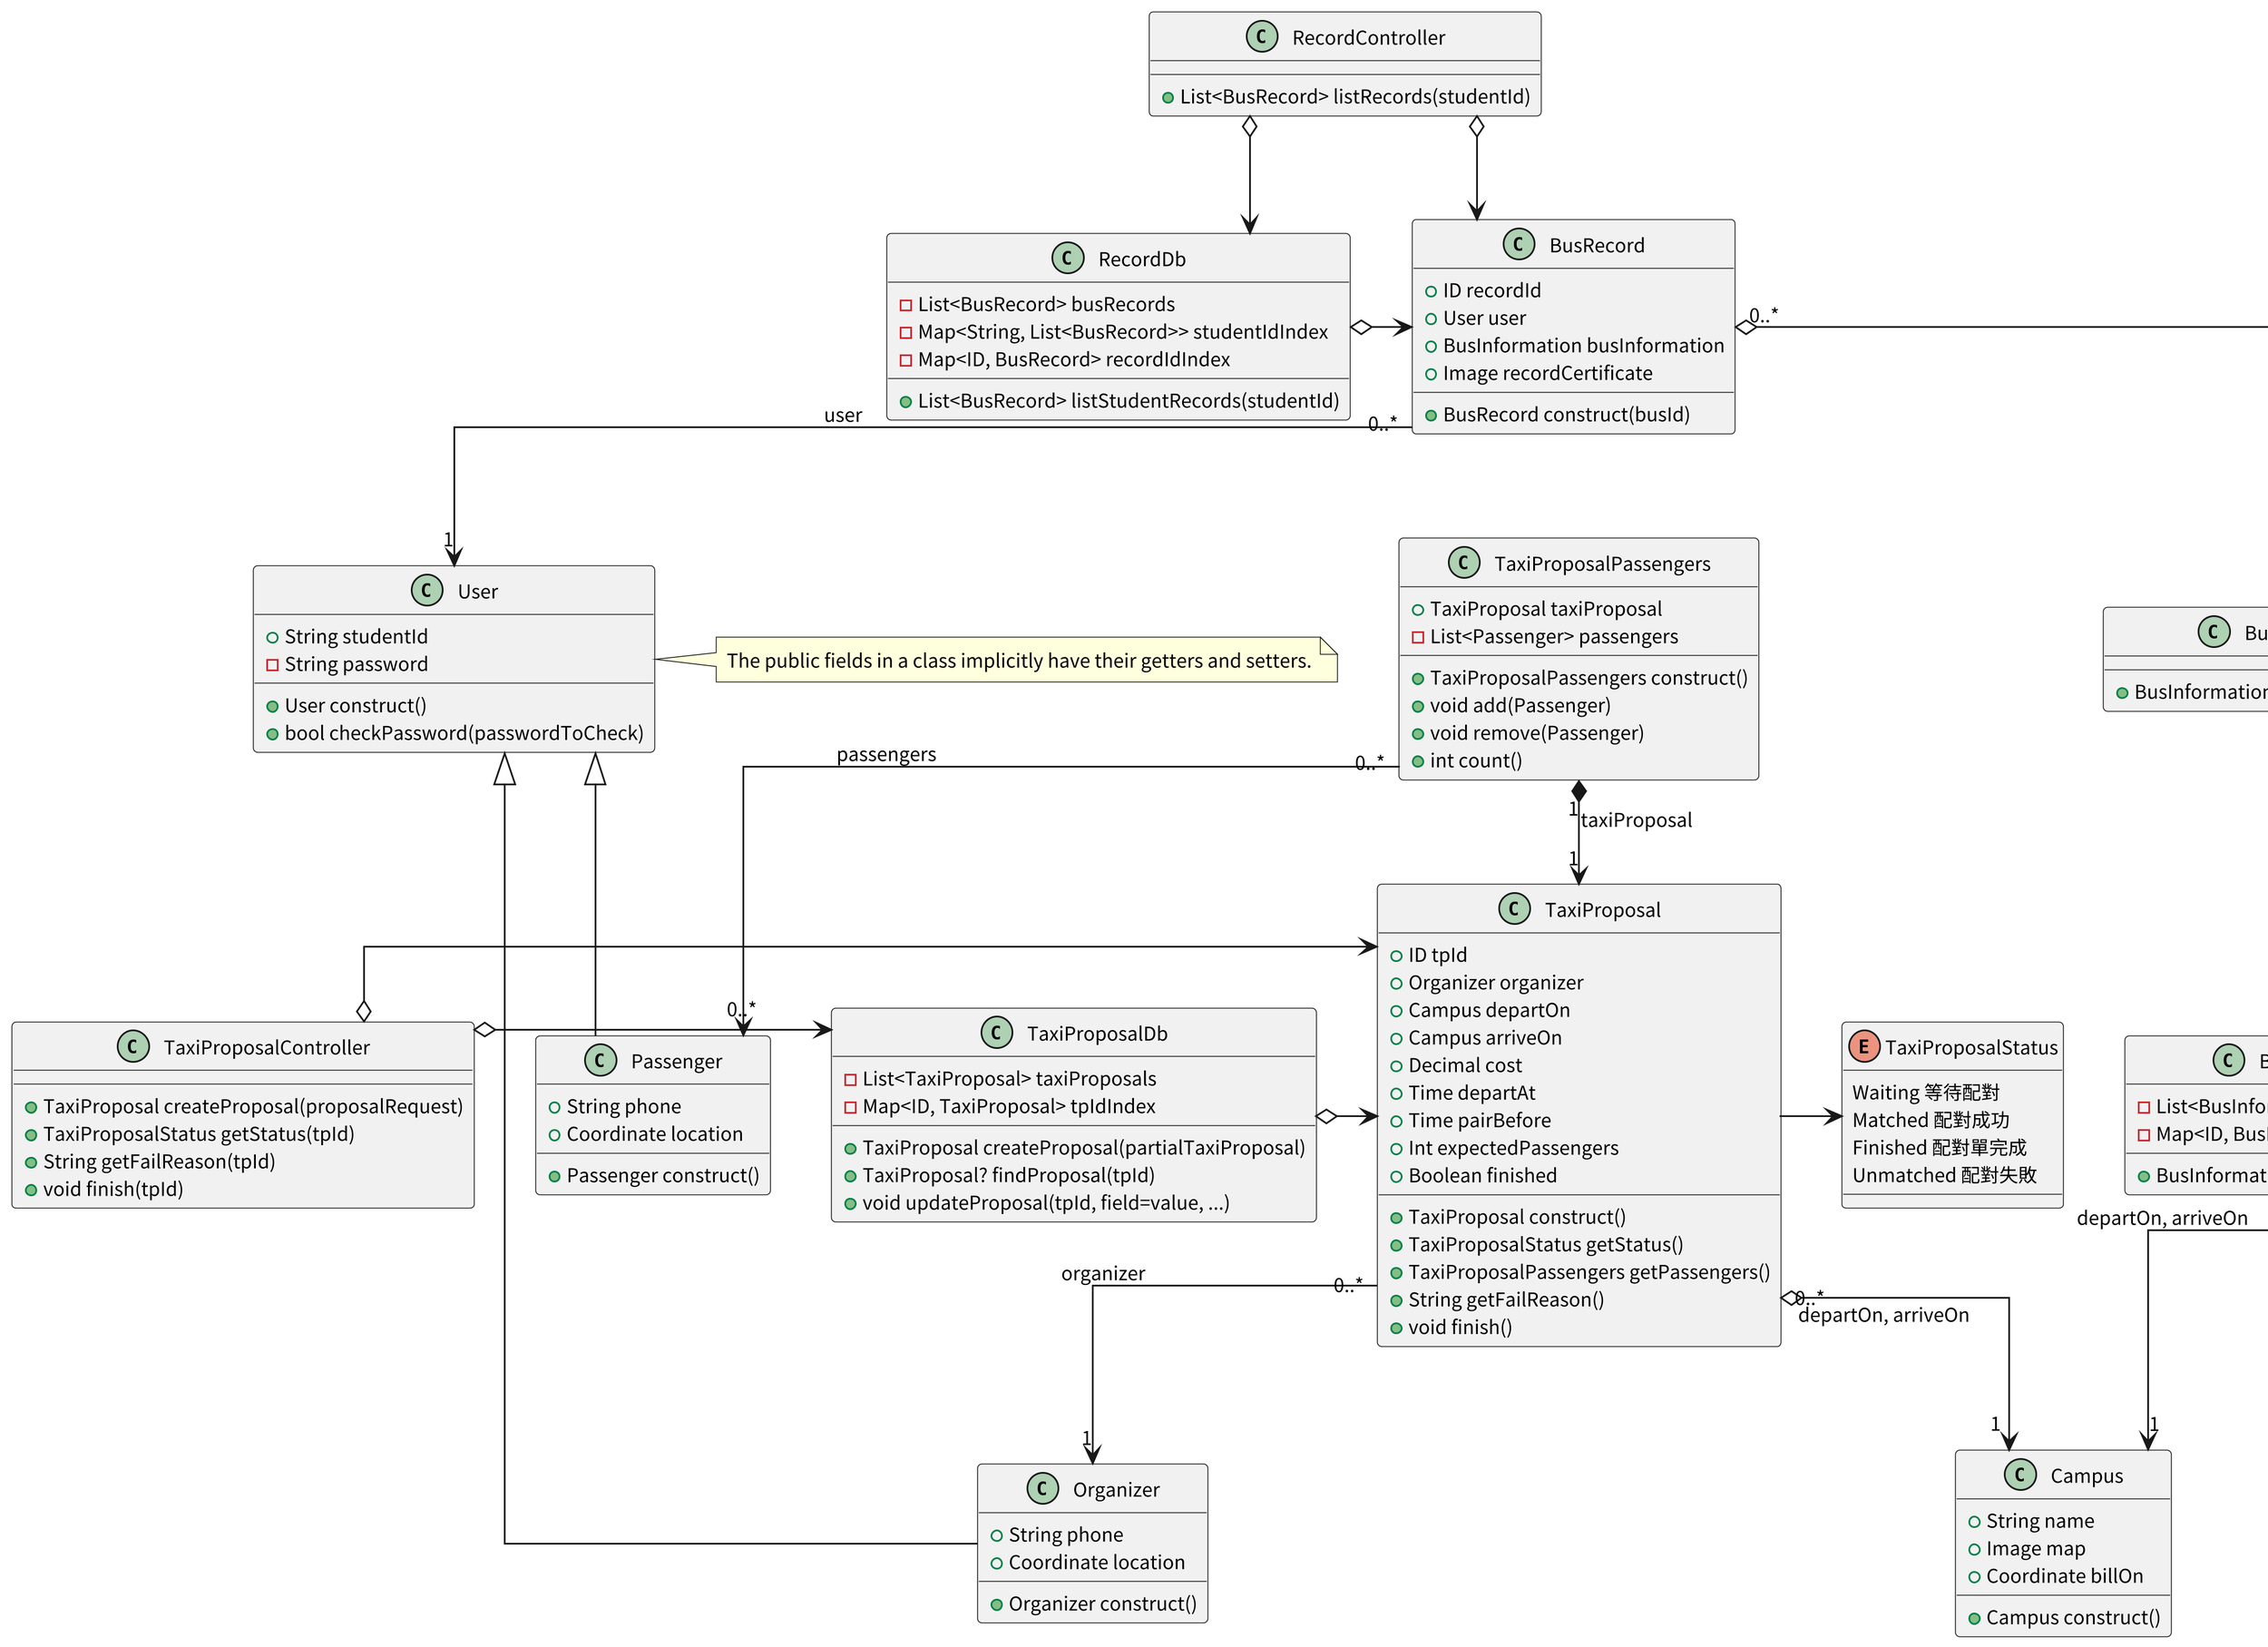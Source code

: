 @startuml ClassDiagram

skinparam linetype ortho
skinparam dpi 300
skinparam defaultFontSize 11
skinparam defaultFontName "Noto Sans CJK TC"


class User {
    +String studentId
    -String password
    +User construct()
    +bool checkPassword(passwordToCheck)
}

note right: The public fields in a class implicitly have their getters and setters.

class Passenger {
    +String phone
    +Coordinate location
    +Passenger construct()
}
User <|-- Passenger

class Organizer {
    +String phone
    +Coordinate location
    +Organizer construct()
}
User <|--- Organizer

class RecordController {
    +List<BusRecord> listRecords(studentId)
}
RecordController o--> BusRecord
RecordController o-> RecordDb

class RecordDb {
    -List<BusRecord> busRecords
    -Map<String, List<BusRecord>> studentIdIndex
    -Map<ID, BusRecord> recordIdIndex
    +List<BusRecord> listStudentRecords(studentId)
}
RecordDb o-> BusRecord

class BusRecord {
    +ID recordId
    +User user
    +BusInformation busInformation
    +Image recordCertificate
    +BusRecord construct(busId)
}
BusRecord "0..*" --> "1" User: user
BusRecord "0..*" o-> "1" BusInformation: busInformation

class BusInformationController {
    +BusInformation? retrieveBusInformation(busId)
}
BusInformationController o--> BusInformation
BusInformationController o--> BusInformationDb

class BusInformationDb {
    -List<BusInformation> busInformations
    -Map<ID, BusInformation> busIdIndex
    +BusInformation? findBus(busId)
}
BusInformationDb o-> BusInformation

class BusInformation {
    +ID busId
    +Campus departOn
    +Campus arriveOn
    +Decimal cost
    +Time departAt
    +Time estArriveAt
    +BusInformation construct()
}
BusInformation "0..*" o--> "1" Campus: departOn, arriveOn

class Campus {
    +String name
    +Image map
    +Coordinate billOn
    +Campus construct()
}

class TaxiProposalPassengers {
    +TaxiProposal taxiProposal
    -List<Passenger> passengers
    +TaxiProposalPassengers construct()
    +void add(Passenger)
    +void remove(Passenger)
    +int count()
}
TaxiProposalPassengers "0..*" -> "0..*" Passenger: passengers
TaxiProposalPassengers "1" *--> "1" TaxiProposal: taxiProposal

class TaxiProposalController {
    +TaxiProposal createProposal(proposalRequest)
    +TaxiProposalStatus getStatus(tpId)
    +String getFailReason(tpId)
    +void finish(tpId)
}
TaxiProposalController o-> TaxiProposal
TaxiProposalController o-> TaxiProposalDb

class TaxiProposalDb {
    -List<TaxiProposal> taxiProposals
    -Map<ID, TaxiProposal> tpIdIndex
    +TaxiProposal createProposal(partialTaxiProposal)
    +TaxiProposal? findProposal(tpId)
    +void updateProposal(tpId, field=value, ...)
}
TaxiProposalDb o-> TaxiProposal

class TaxiProposal {
    +ID tpId
    +Organizer organizer
    +Campus departOn
    +Campus arriveOn
    +Decimal cost
    +Time departAt
    +Time pairBefore
    +Int expectedPassengers
    +Boolean finished

    +TaxiProposal construct()
    +TaxiProposalStatus getStatus()
    +TaxiProposalPassengers getPassengers()
    +String getFailReason()
    +void finish()
}
TaxiProposal "0..*" o--> "1" Campus: departOn, arriveOn
TaxiProposal "0..*" --> "1" Organizer: organizer
TaxiProposal -> TaxiProposalStatus

enum TaxiProposalStatus {
    Waiting 等待配對
    Matched 配對成功
    Finished 配對單完成
    Unmatched 配對失敗
}

@enduml
